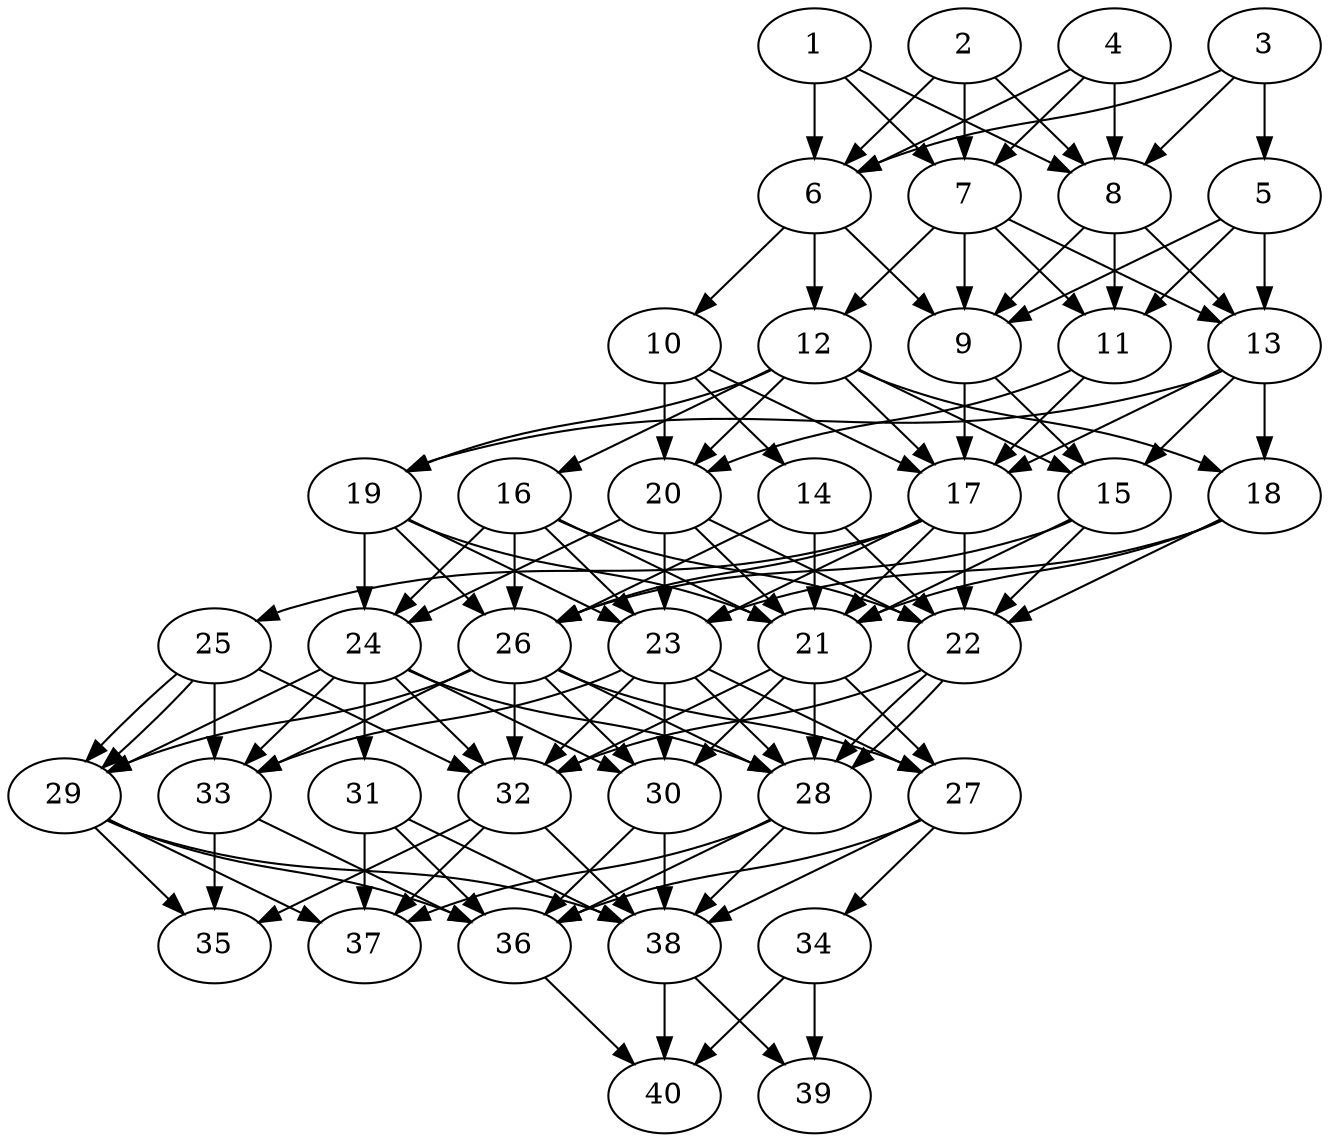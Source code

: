 // DAG automatically generated by daggen at Thu Oct  3 14:06:50 2019
// ./daggen --dot -n 40 --ccr 0.5 --fat 0.5 --regular 0.7 --density 0.9 --mindata 5242880 --maxdata 52428800 
digraph G {
  1 [size="73549824", alpha="0.03", expect_size="36774912"] 
  1 -> 6 [size ="36774912"]
  1 -> 7 [size ="36774912"]
  1 -> 8 [size ="36774912"]
  2 [size="41113600", alpha="0.16", expect_size="20556800"] 
  2 -> 6 [size ="20556800"]
  2 -> 7 [size ="20556800"]
  2 -> 8 [size ="20556800"]
  3 [size="60332032", alpha="0.11", expect_size="30166016"] 
  3 -> 5 [size ="30166016"]
  3 -> 6 [size ="30166016"]
  3 -> 8 [size ="30166016"]
  4 [size="43196416", alpha="0.06", expect_size="21598208"] 
  4 -> 6 [size ="21598208"]
  4 -> 7 [size ="21598208"]
  4 -> 8 [size ="21598208"]
  5 [size="28622848", alpha="0.18", expect_size="14311424"] 
  5 -> 9 [size ="14311424"]
  5 -> 11 [size ="14311424"]
  5 -> 13 [size ="14311424"]
  6 [size="44898304", alpha="0.02", expect_size="22449152"] 
  6 -> 9 [size ="22449152"]
  6 -> 10 [size ="22449152"]
  6 -> 12 [size ="22449152"]
  7 [size="92991488", alpha="0.15", expect_size="46495744"] 
  7 -> 9 [size ="46495744"]
  7 -> 11 [size ="46495744"]
  7 -> 12 [size ="46495744"]
  7 -> 13 [size ="46495744"]
  8 [size="29898752", alpha="0.16", expect_size="14949376"] 
  8 -> 9 [size ="14949376"]
  8 -> 11 [size ="14949376"]
  8 -> 13 [size ="14949376"]
  9 [size="34932736", alpha="0.14", expect_size="17466368"] 
  9 -> 15 [size ="17466368"]
  9 -> 17 [size ="17466368"]
  10 [size="93446144", alpha="0.02", expect_size="46723072"] 
  10 -> 14 [size ="46723072"]
  10 -> 17 [size ="46723072"]
  10 -> 20 [size ="46723072"]
  11 [size="93511680", alpha="0.01", expect_size="46755840"] 
  11 -> 17 [size ="46755840"]
  11 -> 20 [size ="46755840"]
  12 [size="11071488", alpha="0.20", expect_size="5535744"] 
  12 -> 15 [size ="5535744"]
  12 -> 16 [size ="5535744"]
  12 -> 17 [size ="5535744"]
  12 -> 18 [size ="5535744"]
  12 -> 19 [size ="5535744"]
  12 -> 20 [size ="5535744"]
  13 [size="87658496", alpha="0.04", expect_size="43829248"] 
  13 -> 15 [size ="43829248"]
  13 -> 17 [size ="43829248"]
  13 -> 18 [size ="43829248"]
  13 -> 19 [size ="43829248"]
  14 [size="45830144", alpha="0.04", expect_size="22915072"] 
  14 -> 21 [size ="22915072"]
  14 -> 22 [size ="22915072"]
  14 -> 26 [size ="22915072"]
  15 [size="76236800", alpha="0.14", expect_size="38118400"] 
  15 -> 21 [size ="38118400"]
  15 -> 22 [size ="38118400"]
  15 -> 26 [size ="38118400"]
  16 [size="66848768", alpha="0.01", expect_size="33424384"] 
  16 -> 21 [size ="33424384"]
  16 -> 22 [size ="33424384"]
  16 -> 23 [size ="33424384"]
  16 -> 24 [size ="33424384"]
  16 -> 26 [size ="33424384"]
  17 [size="77355008", alpha="0.07", expect_size="38677504"] 
  17 -> 21 [size ="38677504"]
  17 -> 22 [size ="38677504"]
  17 -> 23 [size ="38677504"]
  17 -> 25 [size ="38677504"]
  17 -> 26 [size ="38677504"]
  18 [size="52305920", alpha="0.01", expect_size="26152960"] 
  18 -> 21 [size ="26152960"]
  18 -> 22 [size ="26152960"]
  18 -> 23 [size ="26152960"]
  19 [size="33339392", alpha="0.00", expect_size="16669696"] 
  19 -> 21 [size ="16669696"]
  19 -> 23 [size ="16669696"]
  19 -> 24 [size ="16669696"]
  19 -> 26 [size ="16669696"]
  20 [size="99182592", alpha="0.16", expect_size="49591296"] 
  20 -> 21 [size ="49591296"]
  20 -> 22 [size ="49591296"]
  20 -> 23 [size ="49591296"]
  20 -> 24 [size ="49591296"]
  21 [size="15974400", alpha="0.04", expect_size="7987200"] 
  21 -> 27 [size ="7987200"]
  21 -> 28 [size ="7987200"]
  21 -> 30 [size ="7987200"]
  21 -> 32 [size ="7987200"]
  22 [size="19675136", alpha="0.20", expect_size="9837568"] 
  22 -> 28 [size ="9837568"]
  22 -> 28 [size ="9837568"]
  22 -> 32 [size ="9837568"]
  23 [size="17674240", alpha="0.06", expect_size="8837120"] 
  23 -> 27 [size ="8837120"]
  23 -> 28 [size ="8837120"]
  23 -> 30 [size ="8837120"]
  23 -> 32 [size ="8837120"]
  23 -> 33 [size ="8837120"]
  24 [size="38864896", alpha="0.18", expect_size="19432448"] 
  24 -> 28 [size ="19432448"]
  24 -> 29 [size ="19432448"]
  24 -> 30 [size ="19432448"]
  24 -> 31 [size ="19432448"]
  24 -> 32 [size ="19432448"]
  24 -> 33 [size ="19432448"]
  25 [size="59168768", alpha="0.15", expect_size="29584384"] 
  25 -> 29 [size ="29584384"]
  25 -> 29 [size ="29584384"]
  25 -> 32 [size ="29584384"]
  25 -> 33 [size ="29584384"]
  26 [size="32995328", alpha="0.19", expect_size="16497664"] 
  26 -> 27 [size ="16497664"]
  26 -> 28 [size ="16497664"]
  26 -> 29 [size ="16497664"]
  26 -> 30 [size ="16497664"]
  26 -> 32 [size ="16497664"]
  26 -> 33 [size ="16497664"]
  27 [size="38940672", alpha="0.01", expect_size="19470336"] 
  27 -> 34 [size ="19470336"]
  27 -> 36 [size ="19470336"]
  27 -> 38 [size ="19470336"]
  28 [size="71114752", alpha="0.06", expect_size="35557376"] 
  28 -> 36 [size ="35557376"]
  28 -> 37 [size ="35557376"]
  28 -> 38 [size ="35557376"]
  29 [size="74178560", alpha="0.17", expect_size="37089280"] 
  29 -> 35 [size ="37089280"]
  29 -> 36 [size ="37089280"]
  29 -> 37 [size ="37089280"]
  29 -> 38 [size ="37089280"]
  30 [size="74991616", alpha="0.05", expect_size="37495808"] 
  30 -> 36 [size ="37495808"]
  30 -> 38 [size ="37495808"]
  31 [size="54401024", alpha="0.11", expect_size="27200512"] 
  31 -> 36 [size ="27200512"]
  31 -> 37 [size ="27200512"]
  31 -> 38 [size ="27200512"]
  32 [size="75470848", alpha="0.17", expect_size="37735424"] 
  32 -> 35 [size ="37735424"]
  32 -> 37 [size ="37735424"]
  32 -> 38 [size ="37735424"]
  33 [size="74457088", alpha="0.19", expect_size="37228544"] 
  33 -> 35 [size ="37228544"]
  33 -> 36 [size ="37228544"]
  34 [size="101208064", alpha="0.09", expect_size="50604032"] 
  34 -> 39 [size ="50604032"]
  34 -> 40 [size ="50604032"]
  35 [size="94066688", alpha="0.13", expect_size="47033344"] 
  36 [size="71168000", alpha="0.09", expect_size="35584000"] 
  36 -> 40 [size ="35584000"]
  37 [size="66926592", alpha="0.19", expect_size="33463296"] 
  38 [size="69480448", alpha="0.18", expect_size="34740224"] 
  38 -> 39 [size ="34740224"]
  38 -> 40 [size ="34740224"]
  39 [size="98240512", alpha="0.01", expect_size="49120256"] 
  40 [size="83283968", alpha="0.04", expect_size="41641984"] 
}
